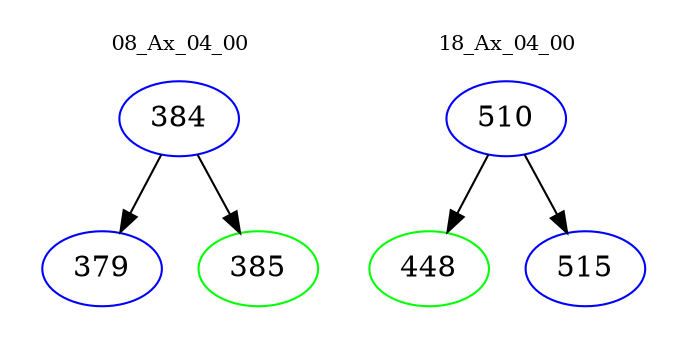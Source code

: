 digraph{
subgraph cluster_0 {
color = white
label = "08_Ax_04_00";
fontsize=10;
T0_384 [label="384", color="blue"]
T0_384 -> T0_379 [color="black"]
T0_379 [label="379", color="blue"]
T0_384 -> T0_385 [color="black"]
T0_385 [label="385", color="green"]
}
subgraph cluster_1 {
color = white
label = "18_Ax_04_00";
fontsize=10;
T1_510 [label="510", color="blue"]
T1_510 -> T1_448 [color="black"]
T1_448 [label="448", color="green"]
T1_510 -> T1_515 [color="black"]
T1_515 [label="515", color="blue"]
}
}
